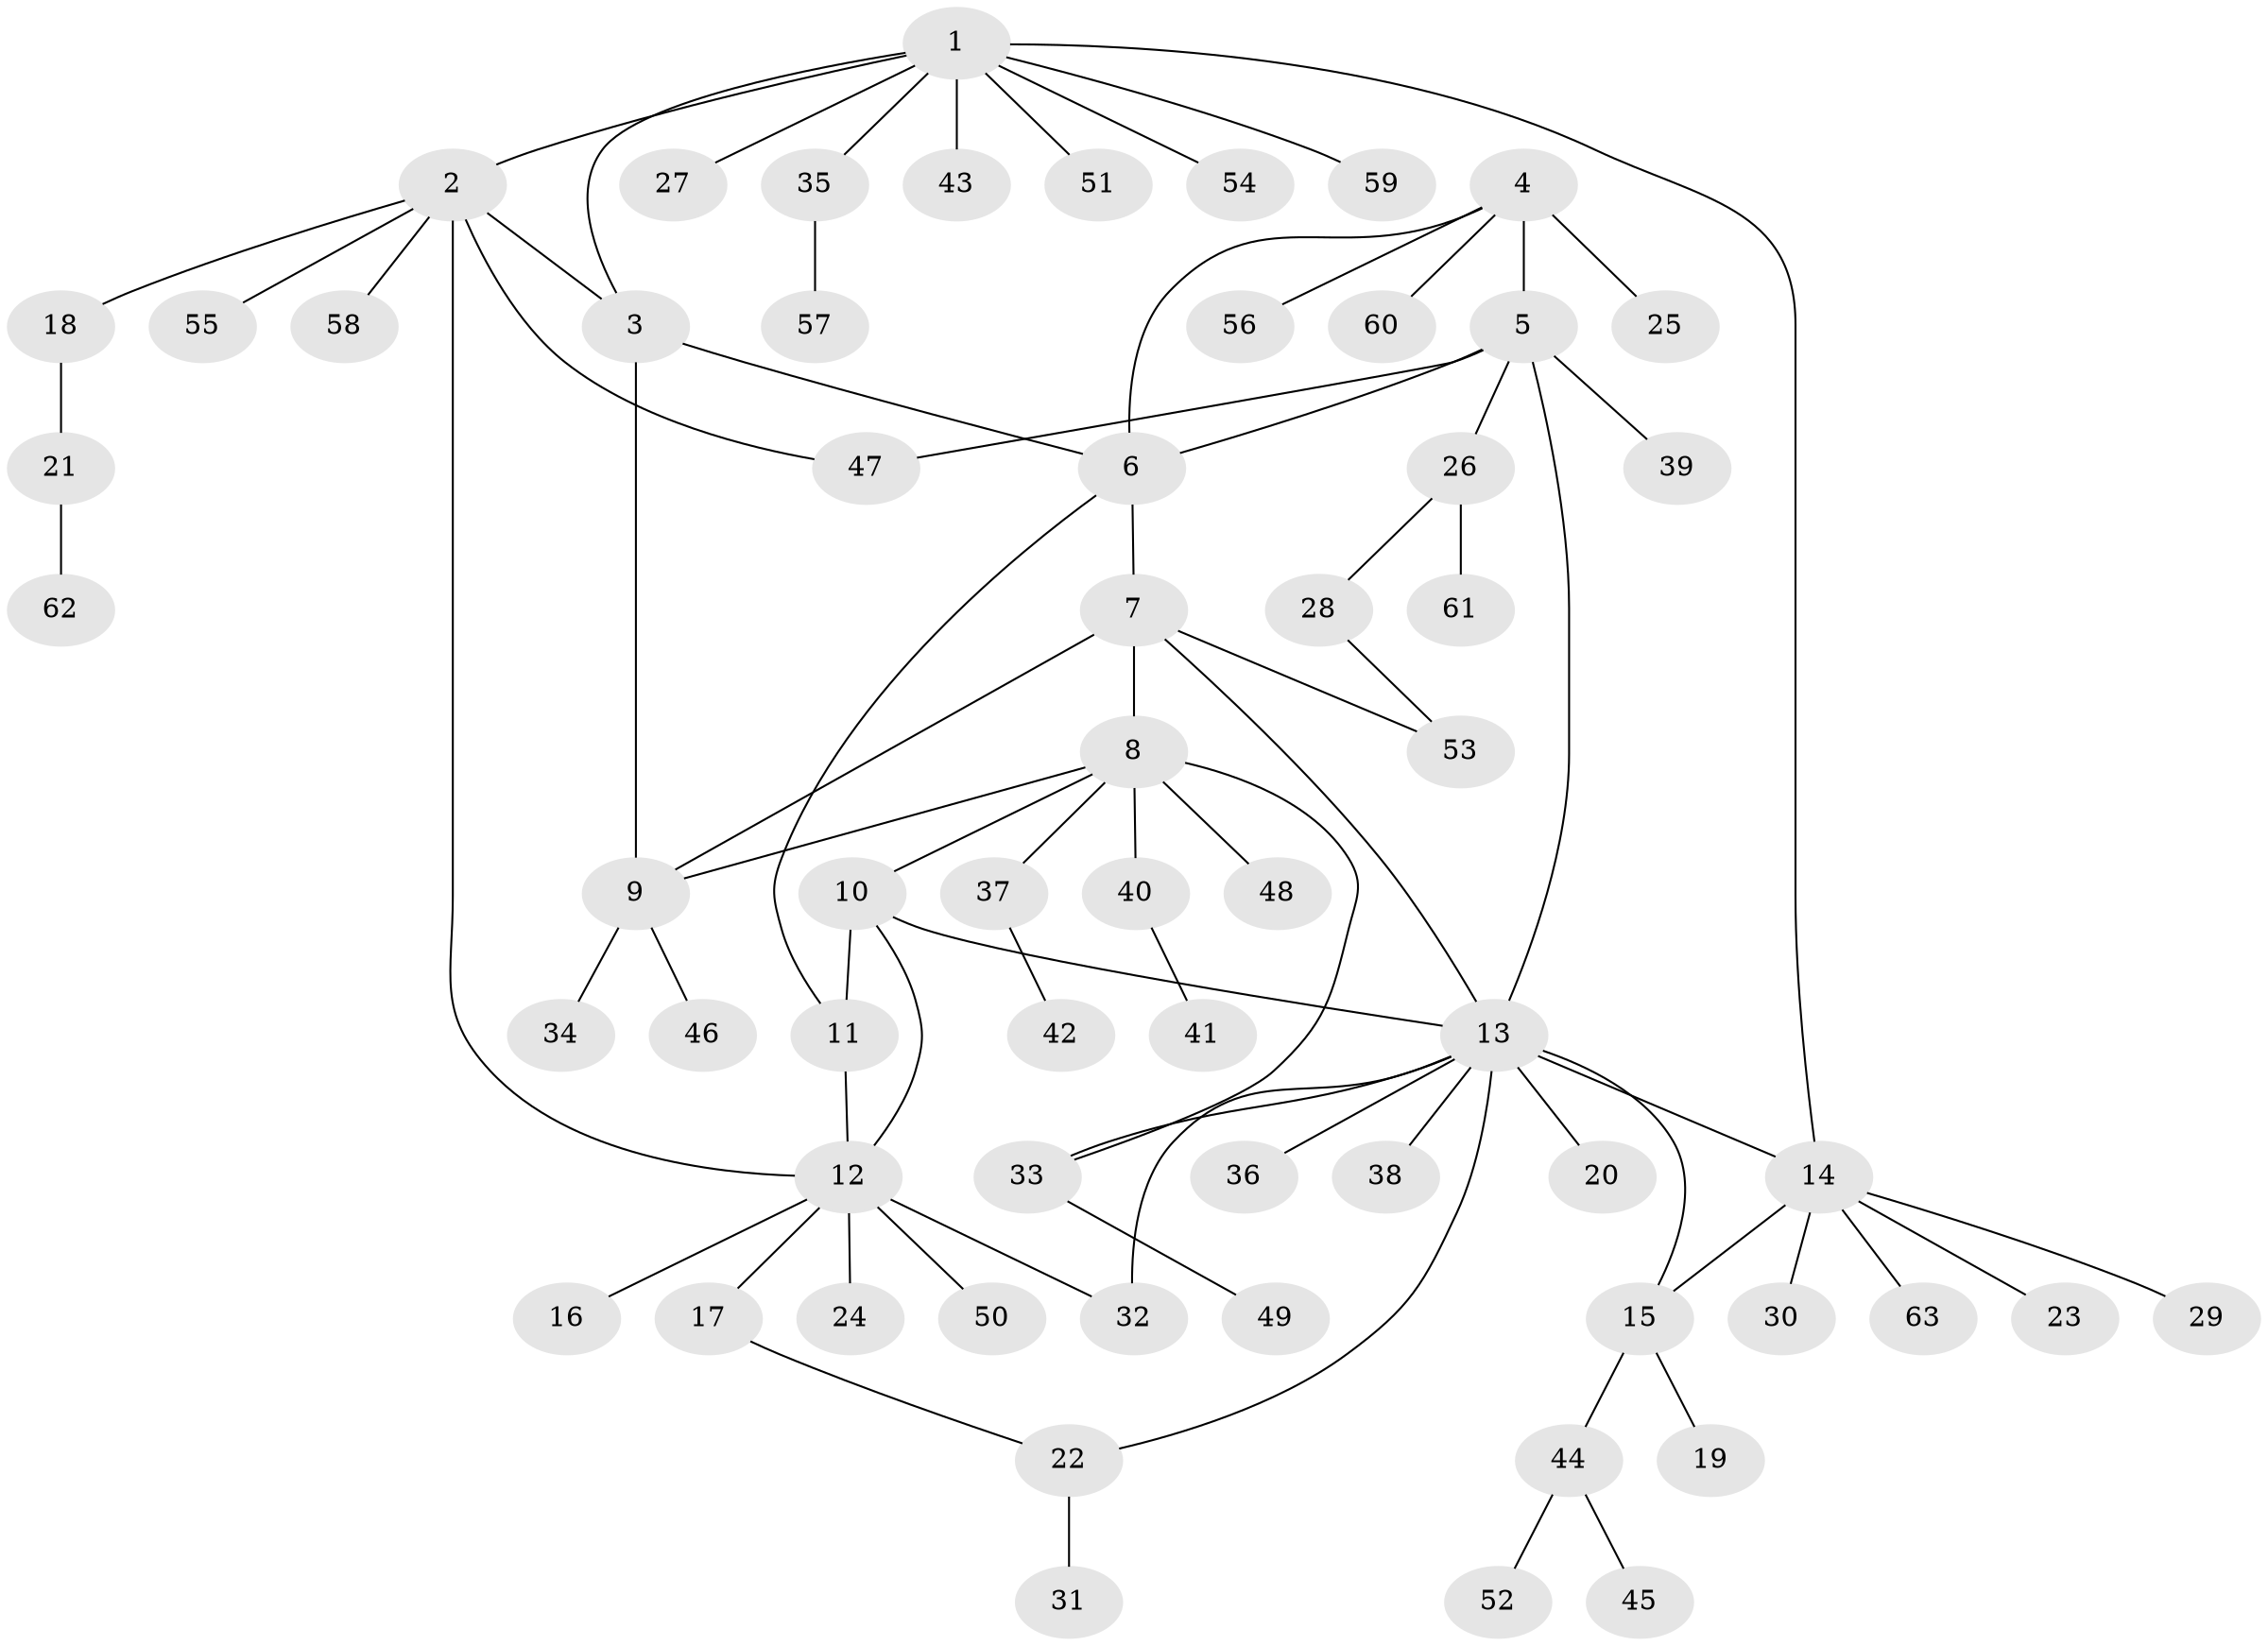 // Generated by graph-tools (version 1.1) at 2025/26/03/09/25 03:26:42]
// undirected, 63 vertices, 78 edges
graph export_dot {
graph [start="1"]
  node [color=gray90,style=filled];
  1;
  2;
  3;
  4;
  5;
  6;
  7;
  8;
  9;
  10;
  11;
  12;
  13;
  14;
  15;
  16;
  17;
  18;
  19;
  20;
  21;
  22;
  23;
  24;
  25;
  26;
  27;
  28;
  29;
  30;
  31;
  32;
  33;
  34;
  35;
  36;
  37;
  38;
  39;
  40;
  41;
  42;
  43;
  44;
  45;
  46;
  47;
  48;
  49;
  50;
  51;
  52;
  53;
  54;
  55;
  56;
  57;
  58;
  59;
  60;
  61;
  62;
  63;
  1 -- 2;
  1 -- 3;
  1 -- 14;
  1 -- 27;
  1 -- 35;
  1 -- 43;
  1 -- 51;
  1 -- 54;
  1 -- 59;
  2 -- 3;
  2 -- 12;
  2 -- 18;
  2 -- 47;
  2 -- 55;
  2 -- 58;
  3 -- 6;
  3 -- 9;
  4 -- 5;
  4 -- 6;
  4 -- 25;
  4 -- 56;
  4 -- 60;
  5 -- 6;
  5 -- 13;
  5 -- 26;
  5 -- 39;
  5 -- 47;
  6 -- 7;
  6 -- 11;
  7 -- 8;
  7 -- 9;
  7 -- 13;
  7 -- 53;
  8 -- 9;
  8 -- 10;
  8 -- 33;
  8 -- 37;
  8 -- 40;
  8 -- 48;
  9 -- 34;
  9 -- 46;
  10 -- 11;
  10 -- 12;
  10 -- 13;
  11 -- 12;
  12 -- 16;
  12 -- 17;
  12 -- 24;
  12 -- 32;
  12 -- 50;
  13 -- 14;
  13 -- 15;
  13 -- 20;
  13 -- 22;
  13 -- 32;
  13 -- 33;
  13 -- 36;
  13 -- 38;
  14 -- 15;
  14 -- 23;
  14 -- 29;
  14 -- 30;
  14 -- 63;
  15 -- 19;
  15 -- 44;
  17 -- 22;
  18 -- 21;
  21 -- 62;
  22 -- 31;
  26 -- 28;
  26 -- 61;
  28 -- 53;
  33 -- 49;
  35 -- 57;
  37 -- 42;
  40 -- 41;
  44 -- 45;
  44 -- 52;
}
